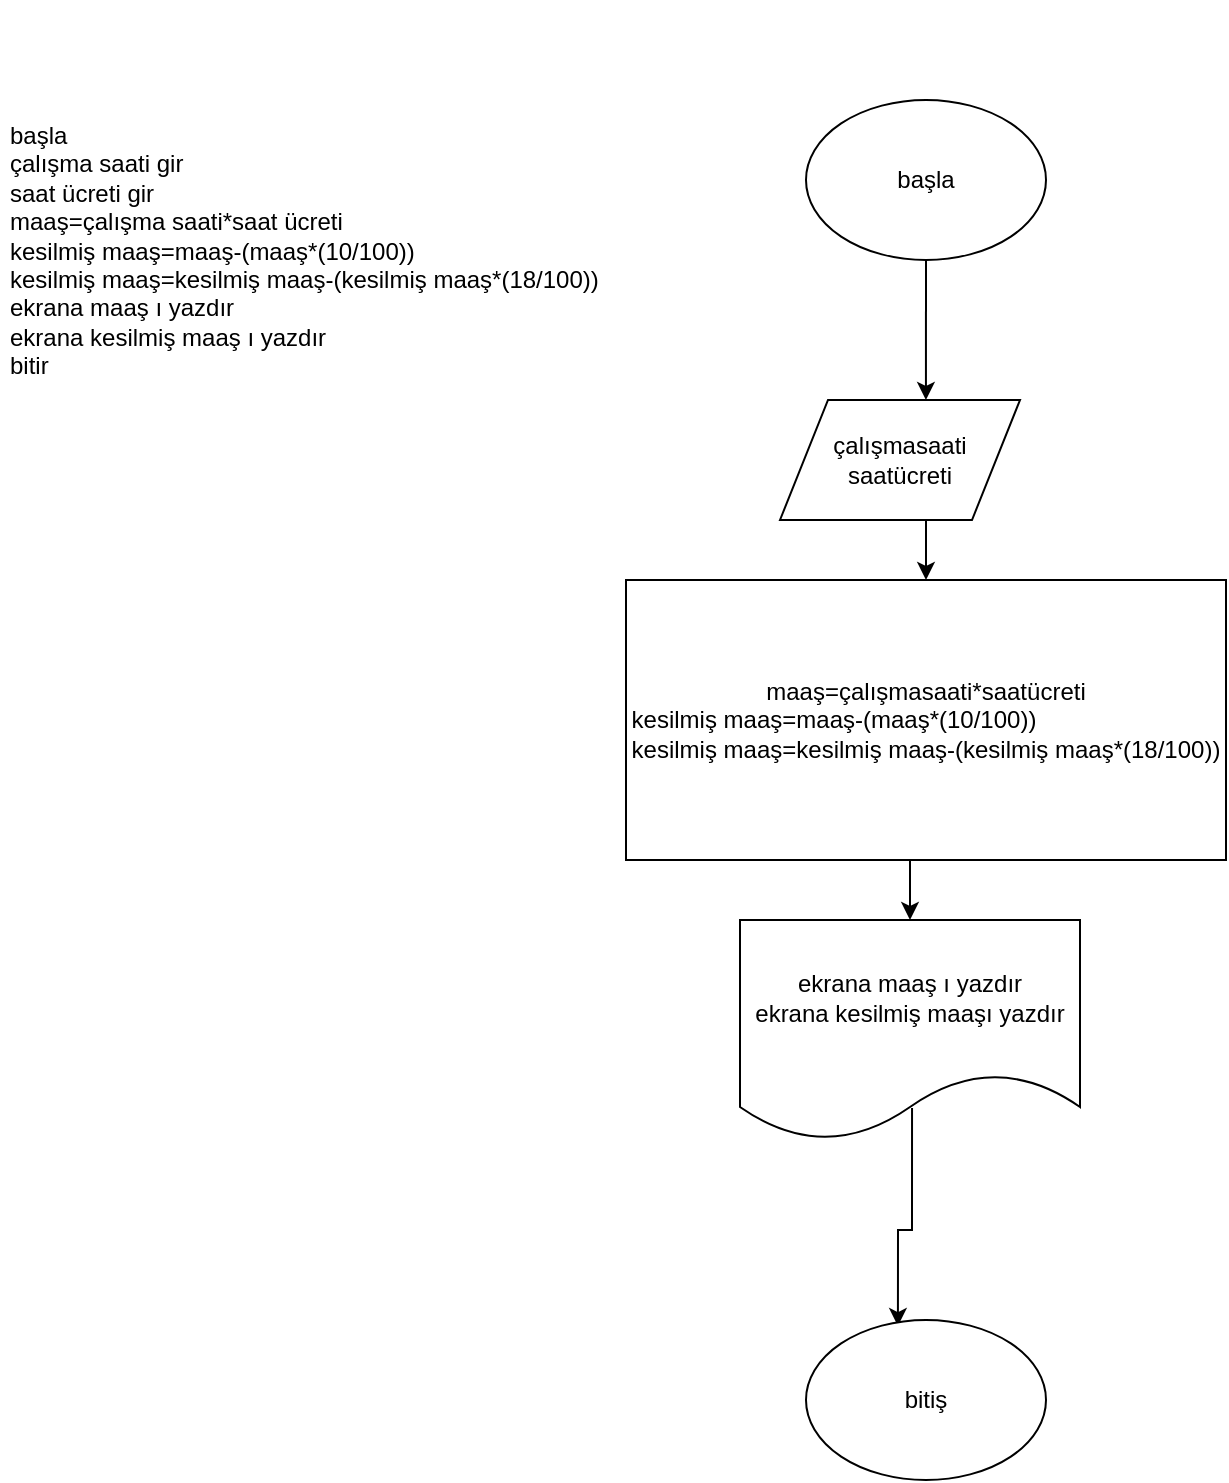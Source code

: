 <mxfile version="12.1.0" type="github" pages="1"><diagram id="0VHWQJgaBUgjtal3LMqo" name="Page-1"><mxGraphModel dx="814" dy="437" grid="1" gridSize="10" guides="1" tooltips="1" connect="1" arrows="1" fold="1" page="1" pageScale="1" pageWidth="827" pageHeight="1169" math="0" shadow="0"><root><mxCell id="0"/><mxCell id="1" parent="0"/><mxCell id="NIp8BVj3ueK8HCjvW5Uo-2" value="&lt;h1&gt;&lt;br&gt;&lt;/h1&gt;&lt;div&gt;başla&lt;/div&gt;&lt;div&gt;çalışma saati gir&lt;/div&gt;&lt;div&gt;saat ücreti gir&lt;/div&gt;&lt;div&gt;&lt;span&gt;maaş=çalışma saati*saat ücreti&lt;/span&gt;&lt;br&gt;&lt;/div&gt;&lt;div&gt;kesilmiş maaş=maaş-(maaş*(10/100))&lt;/div&gt;&lt;div&gt;kesilmiş maaş=kesilmiş maaş-(kesilmiş maaş*(18/100))&lt;/div&gt;&lt;div&gt;&lt;span&gt;ekrana maaş ı yazdır&lt;/span&gt;&lt;br&gt;&lt;/div&gt;&lt;div&gt;ekrana kesilmiş maaş ı yazdır&lt;/div&gt;&lt;div&gt;bitir&lt;/div&gt;&lt;div&gt;&lt;br&gt;&lt;/div&gt;&lt;div&gt;&lt;br&gt;&lt;/div&gt;&lt;div&gt;&lt;br&gt;&lt;/div&gt;&lt;div&gt;&lt;br&gt;&lt;/div&gt;&lt;div&gt;&lt;br&gt;&lt;/div&gt;" style="text;html=1;strokeColor=none;fillColor=none;spacing=5;spacingTop=-20;whiteSpace=wrap;overflow=hidden;rounded=0;" vertex="1" parent="1"><mxGeometry x="10" y="20" width="310" height="280" as="geometry"/></mxCell><mxCell id="NIp8BVj3ueK8HCjvW5Uo-5" style="edgeStyle=orthogonalEdgeStyle;rounded=0;orthogonalLoop=1;jettySize=auto;html=1;exitX=0.5;exitY=1;exitDx=0;exitDy=0;entryX=0.608;entryY=0;entryDx=0;entryDy=0;entryPerimeter=0;" edge="1" parent="1" source="NIp8BVj3ueK8HCjvW5Uo-3" target="NIp8BVj3ueK8HCjvW5Uo-4"><mxGeometry relative="1" as="geometry"/></mxCell><mxCell id="NIp8BVj3ueK8HCjvW5Uo-3" value="başla" style="ellipse;whiteSpace=wrap;html=1;" vertex="1" parent="1"><mxGeometry x="413" y="60" width="120" height="80" as="geometry"/></mxCell><mxCell id="NIp8BVj3ueK8HCjvW5Uo-7" style="edgeStyle=orthogonalEdgeStyle;rounded=0;orthogonalLoop=1;jettySize=auto;html=1;exitX=0.5;exitY=1;exitDx=0;exitDy=0;entryX=0.5;entryY=0;entryDx=0;entryDy=0;" edge="1" parent="1" source="NIp8BVj3ueK8HCjvW5Uo-4" target="NIp8BVj3ueK8HCjvW5Uo-6"><mxGeometry relative="1" as="geometry"/></mxCell><mxCell id="NIp8BVj3ueK8HCjvW5Uo-4" value="çalışmasaati&lt;br&gt;saatücreti&lt;br&gt;" style="shape=parallelogram;perimeter=parallelogramPerimeter;whiteSpace=wrap;html=1;" vertex="1" parent="1"><mxGeometry x="400" y="210" width="120" height="60" as="geometry"/></mxCell><mxCell id="NIp8BVj3ueK8HCjvW5Uo-10" style="edgeStyle=orthogonalEdgeStyle;rounded=0;orthogonalLoop=1;jettySize=auto;html=1;exitX=0.5;exitY=1;exitDx=0;exitDy=0;entryX=0.5;entryY=0;entryDx=0;entryDy=0;" edge="1" parent="1" source="NIp8BVj3ueK8HCjvW5Uo-6" target="NIp8BVj3ueK8HCjvW5Uo-9"><mxGeometry relative="1" as="geometry"/></mxCell><mxCell id="NIp8BVj3ueK8HCjvW5Uo-6" value="maaş=çalışmasaati*saatücreti&lt;br&gt;&lt;div style=&quot;text-align: left&quot;&gt;kesilmiş maaş=maaş-(maaş*(10/100))&lt;/div&gt;&lt;div style=&quot;text-align: left&quot;&gt;kesilmiş maaş=kesilmiş maaş-(kesilmiş maaş*(18/100))&lt;/div&gt;" style="rounded=0;whiteSpace=wrap;html=1;" vertex="1" parent="1"><mxGeometry x="323" y="300" width="300" height="140" as="geometry"/></mxCell><mxCell id="NIp8BVj3ueK8HCjvW5Uo-12" style="edgeStyle=orthogonalEdgeStyle;rounded=0;orthogonalLoop=1;jettySize=auto;html=1;exitX=0.506;exitY=0.855;exitDx=0;exitDy=0;entryX=0.383;entryY=0.038;entryDx=0;entryDy=0;entryPerimeter=0;exitPerimeter=0;" edge="1" parent="1" source="NIp8BVj3ueK8HCjvW5Uo-9" target="NIp8BVj3ueK8HCjvW5Uo-11"><mxGeometry relative="1" as="geometry"/></mxCell><mxCell id="NIp8BVj3ueK8HCjvW5Uo-9" value="ekrana maaş ı yazdır&lt;br&gt;ekrana kesilmiş maaşı yazdır" style="shape=document;whiteSpace=wrap;html=1;boundedLbl=1;" vertex="1" parent="1"><mxGeometry x="380" y="470" width="170" height="110" as="geometry"/></mxCell><mxCell id="NIp8BVj3ueK8HCjvW5Uo-11" value="bitiş" style="ellipse;whiteSpace=wrap;html=1;" vertex="1" parent="1"><mxGeometry x="413" y="670" width="120" height="80" as="geometry"/></mxCell></root></mxGraphModel></diagram></mxfile>